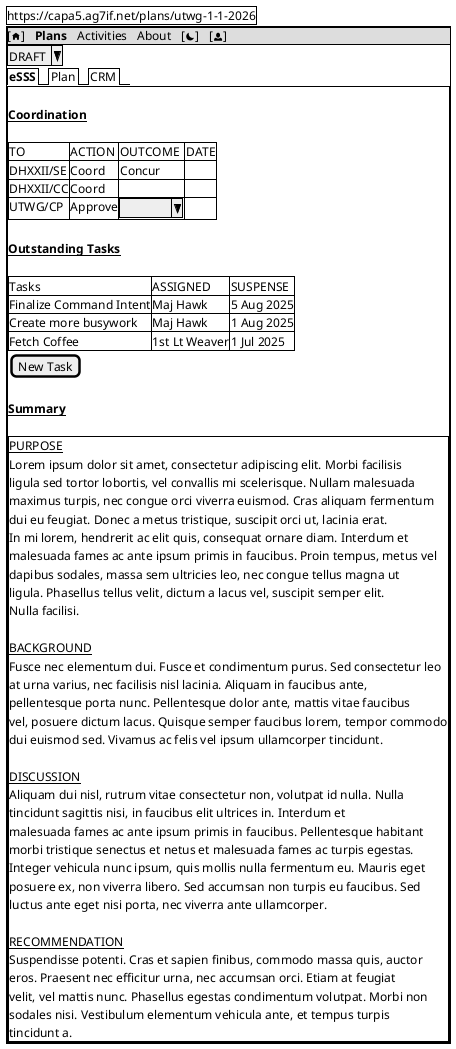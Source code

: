 @startsalt Plan: Plan Tab
{ 
{+ https://capa5.ag7if.net/plans/utwg-1-1-2026 }
{+
{* [<&home>] | <b>Plans</b> | Activities | About | [<&moon>] | [<&person>] }
    ^DRAFT^
{/ <b>eSSS</b> | Plan | CRM }
{+
    .
    <b><u>Coordination</u></b>
    .
    {#
        TO          | ACTION  | OUTCOME  | DATE
        DHXXII/SE   | Coord   | Concur   | .
        DHXXII/CC   | Coord   | .        | .
        UTWG/CP     | Approve | ^      ^ | .
    }
    .
    <b><u>Outstanding Tasks</u></b>
    .
    {#
        Tasks                    | ASSIGNED      | SUSPENSE
        Finalize Command Intent  | Maj Hawk      | 5 Aug 2025
        Create more busywork     | Maj Hawk      | 1 Aug 2025
        Fetch Coffee             | 1st Lt Weaver | 1 Jul 2025
    }
    {[New Task]}
    .
    <b><u>Summary</u></b>
    .
    {+
        <u>PURPOSE</u>
        Lorem ipsum dolor sit amet, consectetur adipiscing elit. Morbi facilisis 
        ligula sed tortor lobortis, vel convallis mi scelerisque. Nullam malesuada 
        maximus turpis, nec congue orci viverra euismod. Cras aliquam fermentum 
        dui eu feugiat. Donec a metus tristique, suscipit orci ut, lacinia erat. 
        In mi lorem, hendrerit ac elit quis, consequat ornare diam. Interdum et 
        malesuada fames ac ante ipsum primis in faucibus. Proin tempus, metus vel 
        dapibus sodales, massa sem ultricies leo, nec congue tellus magna ut 
        ligula. Phasellus tellus velit, dictum a lacus vel, suscipit semper elit. 
        Nulla facilisi.
        .
        <u>BACKGROUND</u>
        Fusce nec elementum dui. Fusce et condimentum purus. Sed consectetur leo
        at urna varius, nec facilisis nisl lacinia. Aliquam in faucibus ante,
        pellentesque porta nunc. Pellentesque dolor ante, mattis vitae faucibus
        vel, posuere dictum lacus. Quisque semper faucibus lorem, tempor commodo
        dui euismod sed. Vivamus ac felis vel ipsum ullamcorper tincidunt.
        .
        <u>DISCUSSION</u>
        Aliquam dui nisl, rutrum vitae consectetur non, volutpat id nulla. Nulla
        tincidunt sagittis nisi, in faucibus elit ultrices in. Interdum et
        malesuada fames ac ante ipsum primis in faucibus. Pellentesque habitant 
        morbi tristique senectus et netus et malesuada fames ac turpis egestas. 
        Integer vehicula nunc ipsum, quis mollis nulla fermentum eu. Mauris eget
        posuere ex, non viverra libero. Sed accumsan non turpis eu faucibus. Sed
        luctus ante eget nisi porta, nec viverra ante ullamcorper.
        .
        <u>RECOMMENDATION</u>
        Suspendisse potenti. Cras et sapien finibus, commodo massa quis, auctor
        eros. Praesent nec efficitur urna, nec accumsan orci. Etiam at feugiat
        velit, vel mattis nunc. Phasellus egestas condimentum volutpat. Morbi non
        sodales nisi. Vestibulum elementum vehicula ante, et tempus turpis
        tincidunt a.
    }


}
}
}
@endsalt
